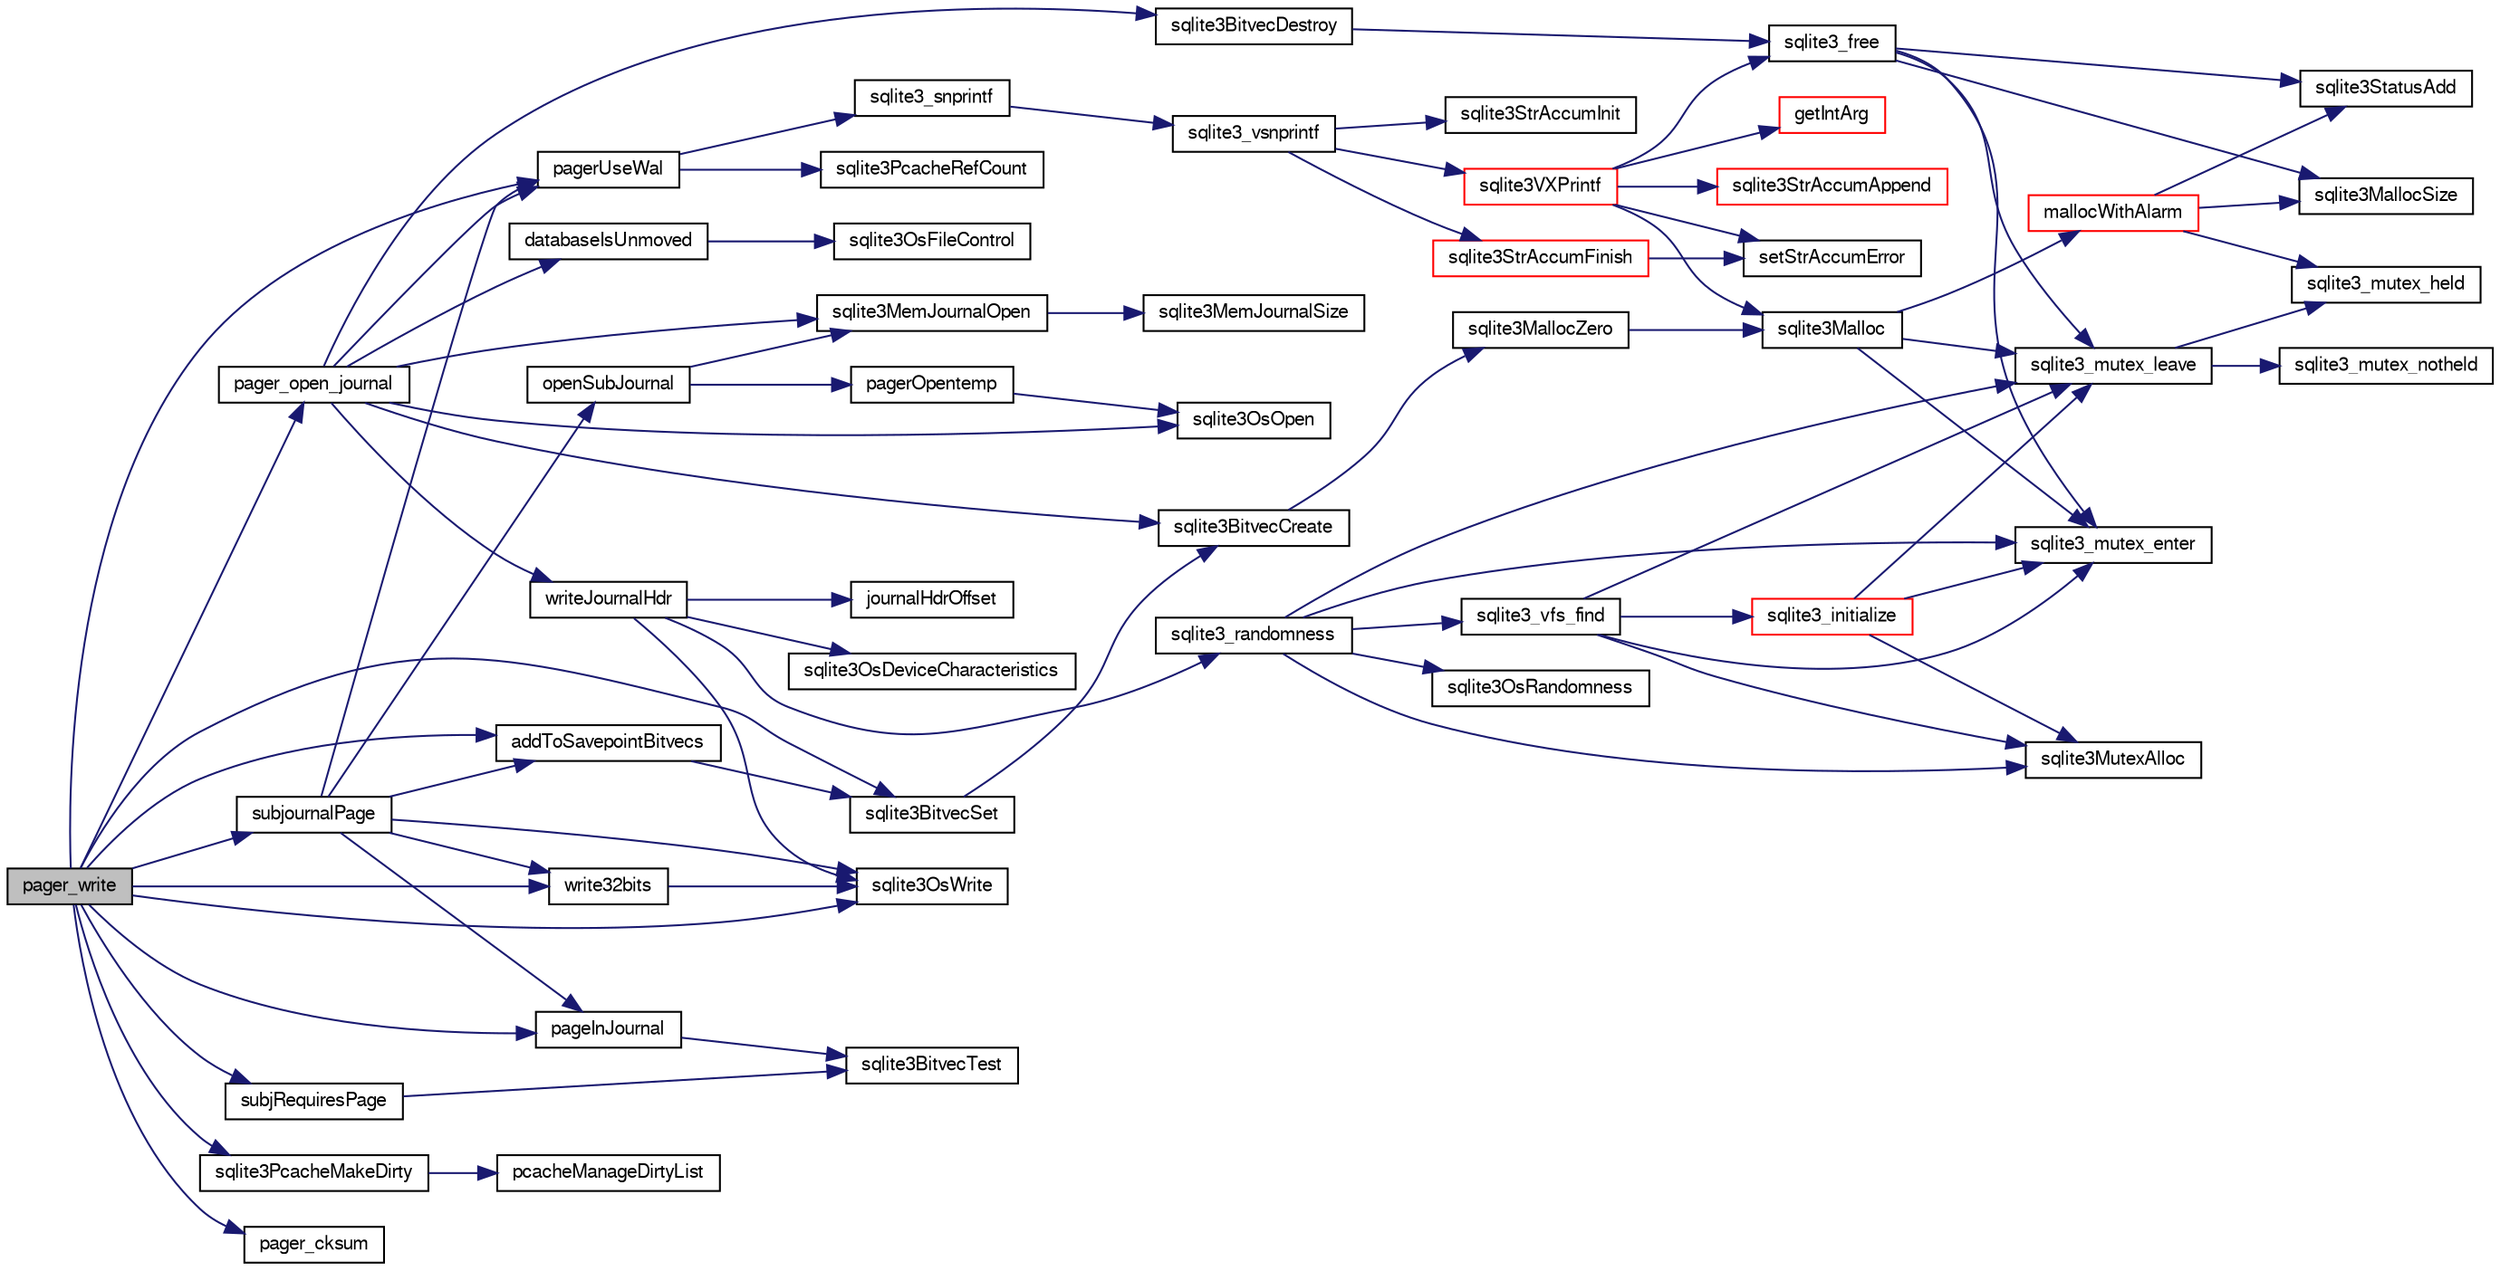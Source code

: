 digraph "pager_write"
{
  edge [fontname="FreeSans",fontsize="10",labelfontname="FreeSans",labelfontsize="10"];
  node [fontname="FreeSans",fontsize="10",shape=record];
  rankdir="LR";
  Node196992 [label="pager_write",height=0.2,width=0.4,color="black", fillcolor="grey75", style="filled", fontcolor="black"];
  Node196992 -> Node196993 [color="midnightblue",fontsize="10",style="solid",fontname="FreeSans"];
  Node196993 [label="pager_open_journal",height=0.2,width=0.4,color="black", fillcolor="white", style="filled",URL="$sqlite3_8c.html#a9a5224f8941dc99ce19bb0eb24766d00"];
  Node196993 -> Node196994 [color="midnightblue",fontsize="10",style="solid",fontname="FreeSans"];
  Node196994 [label="pagerUseWal",height=0.2,width=0.4,color="black", fillcolor="white", style="filled",URL="$sqlite3_8c.html#a31def80bfe1de9284d635ba190a5eb68"];
  Node196994 -> Node196995 [color="midnightblue",fontsize="10",style="solid",fontname="FreeSans"];
  Node196995 [label="sqlite3PcacheRefCount",height=0.2,width=0.4,color="black", fillcolor="white", style="filled",URL="$sqlite3_8c.html#adee2536d23ec9628e0883ccab03b3429"];
  Node196994 -> Node196996 [color="midnightblue",fontsize="10",style="solid",fontname="FreeSans"];
  Node196996 [label="sqlite3_snprintf",height=0.2,width=0.4,color="black", fillcolor="white", style="filled",URL="$sqlite3_8c.html#aa2695a752e971577f5784122f2013c40"];
  Node196996 -> Node196997 [color="midnightblue",fontsize="10",style="solid",fontname="FreeSans"];
  Node196997 [label="sqlite3_vsnprintf",height=0.2,width=0.4,color="black", fillcolor="white", style="filled",URL="$sqlite3_8c.html#a0862c03aea71d62847e452aa655add42"];
  Node196997 -> Node196998 [color="midnightblue",fontsize="10",style="solid",fontname="FreeSans"];
  Node196998 [label="sqlite3StrAccumInit",height=0.2,width=0.4,color="black", fillcolor="white", style="filled",URL="$sqlite3_8c.html#aabf95e113b9d54d519cd15a56215f560"];
  Node196997 -> Node196999 [color="midnightblue",fontsize="10",style="solid",fontname="FreeSans"];
  Node196999 [label="sqlite3VXPrintf",height=0.2,width=0.4,color="red", fillcolor="white", style="filled",URL="$sqlite3_8c.html#a63c25806c9bd4a2b76f9a0eb232c6bde"];
  Node196999 -> Node197000 [color="midnightblue",fontsize="10",style="solid",fontname="FreeSans"];
  Node197000 [label="sqlite3StrAccumAppend",height=0.2,width=0.4,color="red", fillcolor="white", style="filled",URL="$sqlite3_8c.html#a56664fa33def33c5a5245b623441d5e0"];
  Node196999 -> Node197272 [color="midnightblue",fontsize="10",style="solid",fontname="FreeSans"];
  Node197272 [label="getIntArg",height=0.2,width=0.4,color="red", fillcolor="white", style="filled",URL="$sqlite3_8c.html#abff258963dbd9205fb299851a64c67be"];
  Node196999 -> Node197018 [color="midnightblue",fontsize="10",style="solid",fontname="FreeSans"];
  Node197018 [label="sqlite3Malloc",height=0.2,width=0.4,color="black", fillcolor="white", style="filled",URL="$sqlite3_8c.html#a361a2eaa846b1885f123abe46f5d8b2b"];
  Node197018 -> Node197012 [color="midnightblue",fontsize="10",style="solid",fontname="FreeSans"];
  Node197012 [label="sqlite3_mutex_enter",height=0.2,width=0.4,color="black", fillcolor="white", style="filled",URL="$sqlite3_8c.html#a1c12cde690bd89f104de5cbad12a6bf5"];
  Node197018 -> Node197019 [color="midnightblue",fontsize="10",style="solid",fontname="FreeSans"];
  Node197019 [label="mallocWithAlarm",height=0.2,width=0.4,color="red", fillcolor="white", style="filled",URL="$sqlite3_8c.html#ab070d5cf8e48ec8a6a43cf025d48598b"];
  Node197019 -> Node197006 [color="midnightblue",fontsize="10",style="solid",fontname="FreeSans"];
  Node197006 [label="sqlite3_mutex_held",height=0.2,width=0.4,color="black", fillcolor="white", style="filled",URL="$sqlite3_8c.html#acf77da68932b6bc163c5e68547ecc3e7"];
  Node197019 -> Node197009 [color="midnightblue",fontsize="10",style="solid",fontname="FreeSans"];
  Node197009 [label="sqlite3MallocSize",height=0.2,width=0.4,color="black", fillcolor="white", style="filled",URL="$sqlite3_8c.html#acf5d2a5f35270bafb050bd2def576955"];
  Node197019 -> Node197013 [color="midnightblue",fontsize="10",style="solid",fontname="FreeSans"];
  Node197013 [label="sqlite3StatusAdd",height=0.2,width=0.4,color="black", fillcolor="white", style="filled",URL="$sqlite3_8c.html#afa029f93586aeab4cc85360905dae9cd"];
  Node197018 -> Node197014 [color="midnightblue",fontsize="10",style="solid",fontname="FreeSans"];
  Node197014 [label="sqlite3_mutex_leave",height=0.2,width=0.4,color="black", fillcolor="white", style="filled",URL="$sqlite3_8c.html#a5838d235601dbd3c1fa993555c6bcc93"];
  Node197014 -> Node197006 [color="midnightblue",fontsize="10",style="solid",fontname="FreeSans"];
  Node197014 -> Node197015 [color="midnightblue",fontsize="10",style="solid",fontname="FreeSans"];
  Node197015 [label="sqlite3_mutex_notheld",height=0.2,width=0.4,color="black", fillcolor="white", style="filled",URL="$sqlite3_8c.html#a83967c837c1c000d3b5adcfaa688f5dc"];
  Node196999 -> Node197003 [color="midnightblue",fontsize="10",style="solid",fontname="FreeSans"];
  Node197003 [label="setStrAccumError",height=0.2,width=0.4,color="black", fillcolor="white", style="filled",URL="$sqlite3_8c.html#a3dc479a1fc8ba1ab8edfe51f8a0b102c"];
  Node196999 -> Node197011 [color="midnightblue",fontsize="10",style="solid",fontname="FreeSans"];
  Node197011 [label="sqlite3_free",height=0.2,width=0.4,color="black", fillcolor="white", style="filled",URL="$sqlite3_8c.html#a6552349e36a8a691af5487999ab09519"];
  Node197011 -> Node197012 [color="midnightblue",fontsize="10",style="solid",fontname="FreeSans"];
  Node197011 -> Node197013 [color="midnightblue",fontsize="10",style="solid",fontname="FreeSans"];
  Node197011 -> Node197009 [color="midnightblue",fontsize="10",style="solid",fontname="FreeSans"];
  Node197011 -> Node197014 [color="midnightblue",fontsize="10",style="solid",fontname="FreeSans"];
  Node196997 -> Node197049 [color="midnightblue",fontsize="10",style="solid",fontname="FreeSans"];
  Node197049 [label="sqlite3StrAccumFinish",height=0.2,width=0.4,color="red", fillcolor="white", style="filled",URL="$sqlite3_8c.html#adb7f26b10ac1b847db6f000ef4c2e2ba"];
  Node197049 -> Node197003 [color="midnightblue",fontsize="10",style="solid",fontname="FreeSans"];
  Node196993 -> Node197278 [color="midnightblue",fontsize="10",style="solid",fontname="FreeSans"];
  Node197278 [label="sqlite3BitvecCreate",height=0.2,width=0.4,color="black", fillcolor="white", style="filled",URL="$sqlite3_8c.html#a0a60c2422cf28790767f5bc7598514ee"];
  Node197278 -> Node197030 [color="midnightblue",fontsize="10",style="solid",fontname="FreeSans"];
  Node197030 [label="sqlite3MallocZero",height=0.2,width=0.4,color="black", fillcolor="white", style="filled",URL="$sqlite3_8c.html#ab3e07a30b9b5471f9f5e8f9cb7229934"];
  Node197030 -> Node197018 [color="midnightblue",fontsize="10",style="solid",fontname="FreeSans"];
  Node196993 -> Node197279 [color="midnightblue",fontsize="10",style="solid",fontname="FreeSans"];
  Node197279 [label="sqlite3MemJournalOpen",height=0.2,width=0.4,color="black", fillcolor="white", style="filled",URL="$sqlite3_8c.html#ad464be0cdcbcfad82c33db47ba916bf4"];
  Node197279 -> Node197280 [color="midnightblue",fontsize="10",style="solid",fontname="FreeSans"];
  Node197280 [label="sqlite3MemJournalSize",height=0.2,width=0.4,color="black", fillcolor="white", style="filled",URL="$sqlite3_8c.html#a467faa8c56423e1d71f1edcdf788ea01"];
  Node196993 -> Node197281 [color="midnightblue",fontsize="10",style="solid",fontname="FreeSans"];
  Node197281 [label="databaseIsUnmoved",height=0.2,width=0.4,color="black", fillcolor="white", style="filled",URL="$sqlite3_8c.html#a25aec96ef7cef0d1999b492b4b74a767"];
  Node197281 -> Node197282 [color="midnightblue",fontsize="10",style="solid",fontname="FreeSans"];
  Node197282 [label="sqlite3OsFileControl",height=0.2,width=0.4,color="black", fillcolor="white", style="filled",URL="$sqlite3_8c.html#aa8dad928f8e52b454c6d82bd2fe5c3fc"];
  Node196993 -> Node197283 [color="midnightblue",fontsize="10",style="solid",fontname="FreeSans"];
  Node197283 [label="sqlite3OsOpen",height=0.2,width=0.4,color="black", fillcolor="white", style="filled",URL="$sqlite3_8c.html#a12a1f3451e28f9cecd19cf0bb4f8f416"];
  Node196993 -> Node197284 [color="midnightblue",fontsize="10",style="solid",fontname="FreeSans"];
  Node197284 [label="writeJournalHdr",height=0.2,width=0.4,color="black", fillcolor="white", style="filled",URL="$sqlite3_8c.html#a0b0a4fa9c3fe997aaa565b1e438acca7"];
  Node197284 -> Node197285 [color="midnightblue",fontsize="10",style="solid",fontname="FreeSans"];
  Node197285 [label="journalHdrOffset",height=0.2,width=0.4,color="black", fillcolor="white", style="filled",URL="$sqlite3_8c.html#ade39a2ad6c5f6511b13e92c024e83888"];
  Node197284 -> Node197286 [color="midnightblue",fontsize="10",style="solid",fontname="FreeSans"];
  Node197286 [label="sqlite3OsDeviceCharacteristics",height=0.2,width=0.4,color="black", fillcolor="white", style="filled",URL="$sqlite3_8c.html#a251e030ce1bd2e552bc2dd66b1ac36d0"];
  Node197284 -> Node197173 [color="midnightblue",fontsize="10",style="solid",fontname="FreeSans"];
  Node197173 [label="sqlite3_randomness",height=0.2,width=0.4,color="black", fillcolor="white", style="filled",URL="$sqlite3_8c.html#aa452ad88657d4606e137b09c4e9315c7"];
  Node197173 -> Node197043 [color="midnightblue",fontsize="10",style="solid",fontname="FreeSans"];
  Node197043 [label="sqlite3MutexAlloc",height=0.2,width=0.4,color="black", fillcolor="white", style="filled",URL="$sqlite3_8c.html#a0e3f432ee581f6876b590e7ad7e84e19"];
  Node197173 -> Node197012 [color="midnightblue",fontsize="10",style="solid",fontname="FreeSans"];
  Node197173 -> Node197014 [color="midnightblue",fontsize="10",style="solid",fontname="FreeSans"];
  Node197173 -> Node197174 [color="midnightblue",fontsize="10",style="solid",fontname="FreeSans"];
  Node197174 [label="sqlite3OsRandomness",height=0.2,width=0.4,color="black", fillcolor="white", style="filled",URL="$sqlite3_8c.html#a52a1d01825b7a8a222227bcd0b68d88d"];
  Node197173 -> Node197175 [color="midnightblue",fontsize="10",style="solid",fontname="FreeSans"];
  Node197175 [label="sqlite3_vfs_find",height=0.2,width=0.4,color="black", fillcolor="white", style="filled",URL="$sqlite3_8c.html#a009b28f3d275077f7bb7f3ef37de6095"];
  Node197175 -> Node197024 [color="midnightblue",fontsize="10",style="solid",fontname="FreeSans"];
  Node197024 [label="sqlite3_initialize",height=0.2,width=0.4,color="red", fillcolor="white", style="filled",URL="$sqlite3_8c.html#ab0c0ee2d5d4cf8b28e9572296a8861df"];
  Node197024 -> Node197043 [color="midnightblue",fontsize="10",style="solid",fontname="FreeSans"];
  Node197024 -> Node197012 [color="midnightblue",fontsize="10",style="solid",fontname="FreeSans"];
  Node197024 -> Node197014 [color="midnightblue",fontsize="10",style="solid",fontname="FreeSans"];
  Node197175 -> Node197043 [color="midnightblue",fontsize="10",style="solid",fontname="FreeSans"];
  Node197175 -> Node197012 [color="midnightblue",fontsize="10",style="solid",fontname="FreeSans"];
  Node197175 -> Node197014 [color="midnightblue",fontsize="10",style="solid",fontname="FreeSans"];
  Node197284 -> Node197287 [color="midnightblue",fontsize="10",style="solid",fontname="FreeSans"];
  Node197287 [label="sqlite3OsWrite",height=0.2,width=0.4,color="black", fillcolor="white", style="filled",URL="$sqlite3_8c.html#a1eea7ec327af84c05b4dd4cc075a537f"];
  Node196993 -> Node197288 [color="midnightblue",fontsize="10",style="solid",fontname="FreeSans"];
  Node197288 [label="sqlite3BitvecDestroy",height=0.2,width=0.4,color="black", fillcolor="white", style="filled",URL="$sqlite3_8c.html#ab732400d8022b48df1b7b3ee41be045d"];
  Node197288 -> Node197011 [color="midnightblue",fontsize="10",style="solid",fontname="FreeSans"];
  Node196992 -> Node197289 [color="midnightblue",fontsize="10",style="solid",fontname="FreeSans"];
  Node197289 [label="sqlite3PcacheMakeDirty",height=0.2,width=0.4,color="black", fillcolor="white", style="filled",URL="$sqlite3_8c.html#ab2add4c541df2d0b57a993930ee18a3a"];
  Node197289 -> Node197290 [color="midnightblue",fontsize="10",style="solid",fontname="FreeSans"];
  Node197290 [label="pcacheManageDirtyList",height=0.2,width=0.4,color="black", fillcolor="white", style="filled",URL="$sqlite3_8c.html#aae9bc2ddff700c30e5f9c80d531d6acc"];
  Node196992 -> Node197291 [color="midnightblue",fontsize="10",style="solid",fontname="FreeSans"];
  Node197291 [label="pageInJournal",height=0.2,width=0.4,color="black", fillcolor="white", style="filled",URL="$sqlite3_8c.html#a07fb7c067274e7abc0a9ea2d3ffed616"];
  Node197291 -> Node197292 [color="midnightblue",fontsize="10",style="solid",fontname="FreeSans"];
  Node197292 [label="sqlite3BitvecTest",height=0.2,width=0.4,color="black", fillcolor="white", style="filled",URL="$sqlite3_8c.html#ab08693a5ff8d1b759eb50dc307ee910f"];
  Node196992 -> Node197293 [color="midnightblue",fontsize="10",style="solid",fontname="FreeSans"];
  Node197293 [label="subjRequiresPage",height=0.2,width=0.4,color="black", fillcolor="white", style="filled",URL="$sqlite3_8c.html#a8c8d460aa8cc7cb907b2e04844aaba86"];
  Node197293 -> Node197292 [color="midnightblue",fontsize="10",style="solid",fontname="FreeSans"];
  Node196992 -> Node196994 [color="midnightblue",fontsize="10",style="solid",fontname="FreeSans"];
  Node196992 -> Node197294 [color="midnightblue",fontsize="10",style="solid",fontname="FreeSans"];
  Node197294 [label="pager_cksum",height=0.2,width=0.4,color="black", fillcolor="white", style="filled",URL="$sqlite3_8c.html#aabee8392d616aa1523fd6521cd2eb2b2"];
  Node196992 -> Node197295 [color="midnightblue",fontsize="10",style="solid",fontname="FreeSans"];
  Node197295 [label="write32bits",height=0.2,width=0.4,color="black", fillcolor="white", style="filled",URL="$sqlite3_8c.html#a5db7813c01a178a634f0dcd6e7766ed6"];
  Node197295 -> Node197287 [color="midnightblue",fontsize="10",style="solid",fontname="FreeSans"];
  Node196992 -> Node197287 [color="midnightblue",fontsize="10",style="solid",fontname="FreeSans"];
  Node196992 -> Node197296 [color="midnightblue",fontsize="10",style="solid",fontname="FreeSans"];
  Node197296 [label="sqlite3BitvecSet",height=0.2,width=0.4,color="black", fillcolor="white", style="filled",URL="$sqlite3_8c.html#a1f3c6d64d5d889e451d6725b1eb458be"];
  Node197296 -> Node197278 [color="midnightblue",fontsize="10",style="solid",fontname="FreeSans"];
  Node196992 -> Node197297 [color="midnightblue",fontsize="10",style="solid",fontname="FreeSans"];
  Node197297 [label="addToSavepointBitvecs",height=0.2,width=0.4,color="black", fillcolor="white", style="filled",URL="$sqlite3_8c.html#aa2e9bb02bb6975d83ec875f0792792f0"];
  Node197297 -> Node197296 [color="midnightblue",fontsize="10",style="solid",fontname="FreeSans"];
  Node196992 -> Node197298 [color="midnightblue",fontsize="10",style="solid",fontname="FreeSans"];
  Node197298 [label="subjournalPage",height=0.2,width=0.4,color="black", fillcolor="white", style="filled",URL="$sqlite3_8c.html#a836f5a13ba09ee3f118ebe73b58591c4"];
  Node197298 -> Node196994 [color="midnightblue",fontsize="10",style="solid",fontname="FreeSans"];
  Node197298 -> Node197291 [color="midnightblue",fontsize="10",style="solid",fontname="FreeSans"];
  Node197298 -> Node197299 [color="midnightblue",fontsize="10",style="solid",fontname="FreeSans"];
  Node197299 [label="openSubJournal",height=0.2,width=0.4,color="black", fillcolor="white", style="filled",URL="$sqlite3_8c.html#a69f445a04e423a1eaf24a2b9f035b427"];
  Node197299 -> Node197279 [color="midnightblue",fontsize="10",style="solid",fontname="FreeSans"];
  Node197299 -> Node197300 [color="midnightblue",fontsize="10",style="solid",fontname="FreeSans"];
  Node197300 [label="pagerOpentemp",height=0.2,width=0.4,color="black", fillcolor="white", style="filled",URL="$sqlite3_8c.html#aebcb4ac28e13fcb66454bb555327c331"];
  Node197300 -> Node197283 [color="midnightblue",fontsize="10",style="solid",fontname="FreeSans"];
  Node197298 -> Node197295 [color="midnightblue",fontsize="10",style="solid",fontname="FreeSans"];
  Node197298 -> Node197287 [color="midnightblue",fontsize="10",style="solid",fontname="FreeSans"];
  Node197298 -> Node197297 [color="midnightblue",fontsize="10",style="solid",fontname="FreeSans"];
}
